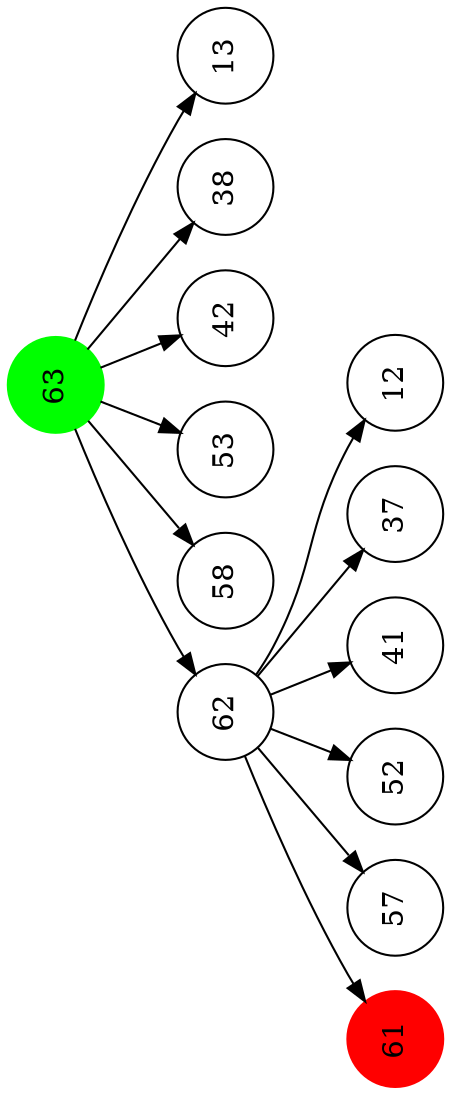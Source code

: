  digraph change2 {
 	orientation=landscape;
 	size = 10;
 	fontname="Helvetica";
 	compound=true;

	63 [shape=circle, label="63", style="filled", color="green"];
	62 [shape=circle, label="62"];
	58 [shape=circle, label="58"];
	53 [shape=circle, label="53"];
	42 [shape=circle, label="42"];
	38 [shape=circle, label="38"];
	13 [shape=circle, label="13"];

	61 [shape=circle, label="61", style="filled", color="red"];
	57 [shape=circle, label="57"];
	52 [shape=circle, label="52"];
	41 [shape=circle, label="41"];
	37 [shape=circle, label="37"];
	12 [shape=circle, label="12"];


	63 -> 62;
	63 -> 58;
	63 -> 53;
	63 -> 42;
	63 -> 38;
	63 -> 13;

	62 -> 61;
	62 -> 57;
	62 -> 52;
	62 -> 41;
	62 -> 37;
	62 -> 12;


 }
